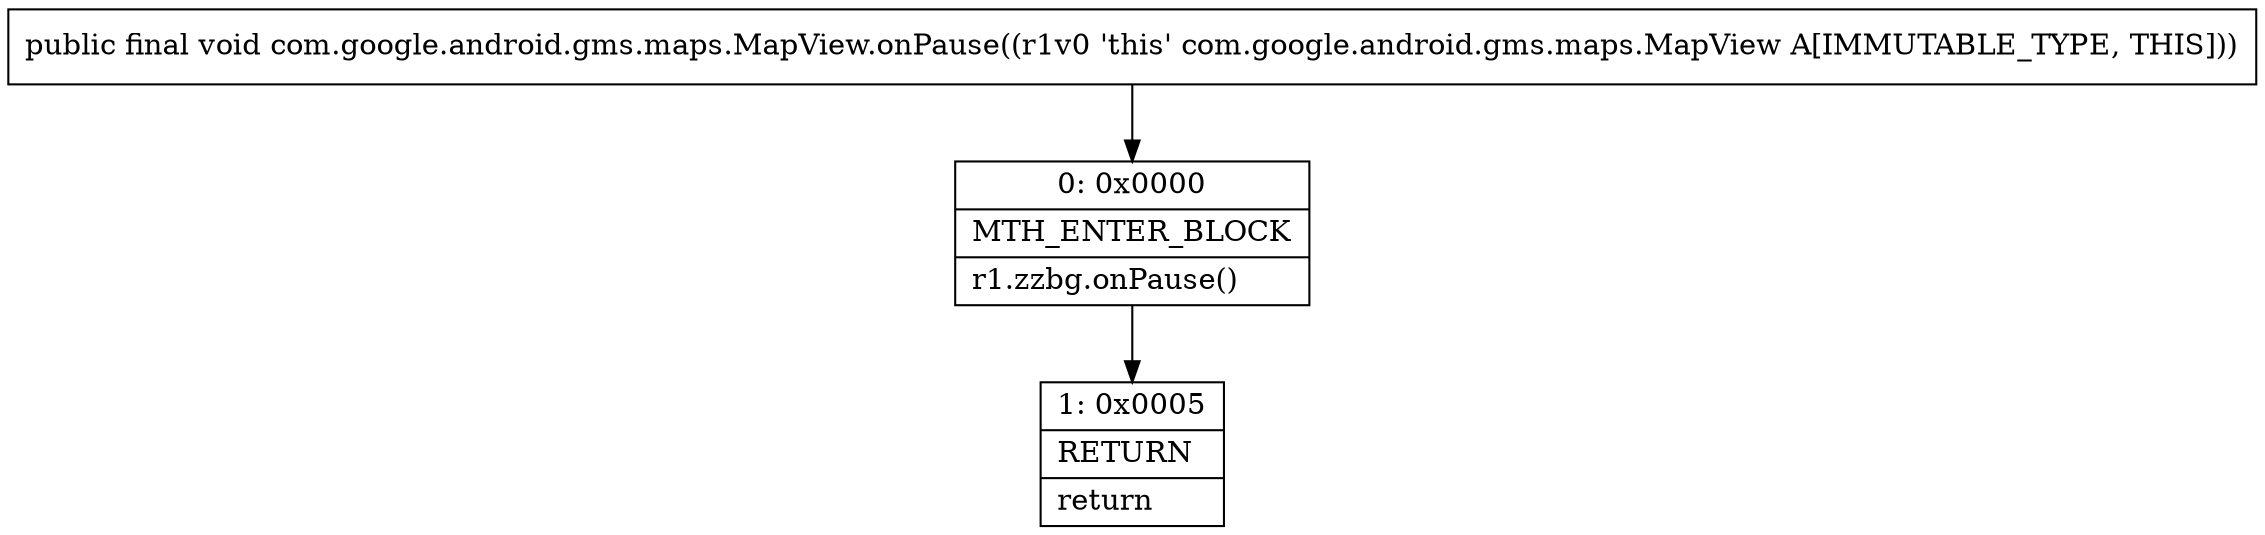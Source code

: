 digraph "CFG forcom.google.android.gms.maps.MapView.onPause()V" {
Node_0 [shape=record,label="{0\:\ 0x0000|MTH_ENTER_BLOCK\l|r1.zzbg.onPause()\l}"];
Node_1 [shape=record,label="{1\:\ 0x0005|RETURN\l|return\l}"];
MethodNode[shape=record,label="{public final void com.google.android.gms.maps.MapView.onPause((r1v0 'this' com.google.android.gms.maps.MapView A[IMMUTABLE_TYPE, THIS])) }"];
MethodNode -> Node_0;
Node_0 -> Node_1;
}

